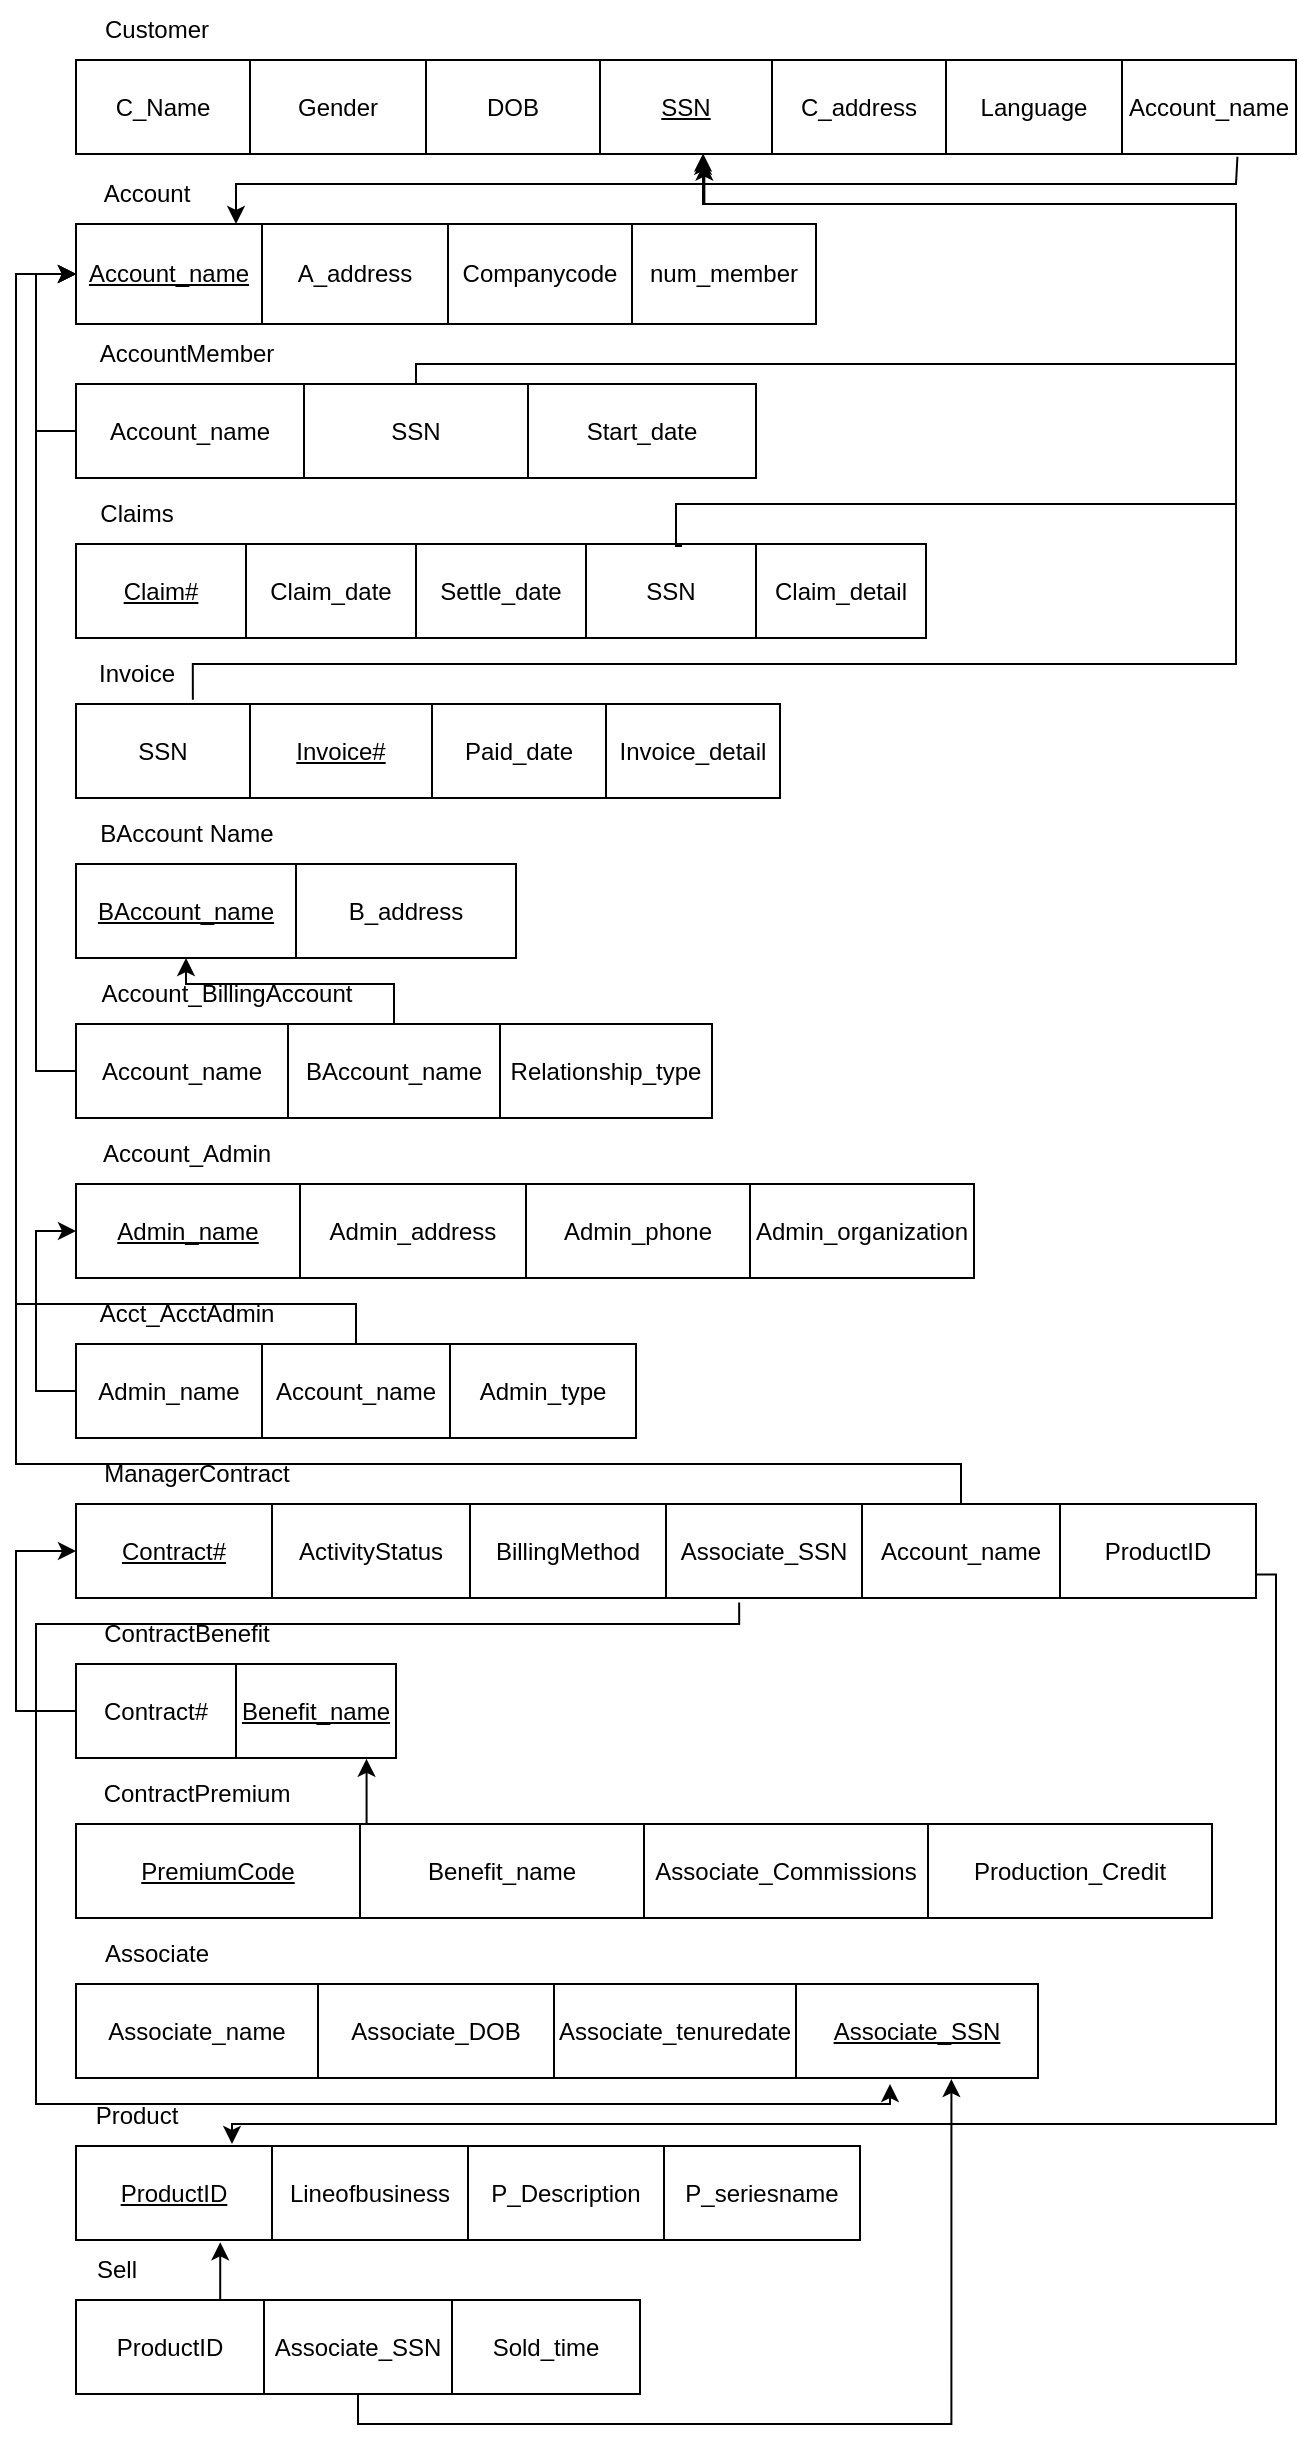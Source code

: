 <mxfile version="22.1.2" type="device">
  <diagram name="第 1 页" id="qPfE1afspQzEengcxuww">
    <mxGraphModel dx="1562" dy="853" grid="1" gridSize="10" guides="1" tooltips="1" connect="1" arrows="1" fold="1" page="1" pageScale="1" pageWidth="1654" pageHeight="2336" math="0" shadow="0">
      <root>
        <mxCell id="0" />
        <mxCell id="1" parent="0" />
        <mxCell id="8DQjG6_9rKmDQqKz9Qs8-2" value="" style="childLayout=tableLayout;recursiveResize=0;shadow=0;fillColor=none;" parent="1" vertex="1">
          <mxGeometry x="160" y="78" width="610" height="47" as="geometry" />
        </mxCell>
        <mxCell id="8DQjG6_9rKmDQqKz9Qs8-3" value="" style="shape=tableRow;horizontal=0;startSize=0;swimlaneHead=0;swimlaneBody=0;top=0;left=0;bottom=0;right=0;dropTarget=0;collapsible=0;recursiveResize=0;expand=0;fontStyle=0;fillColor=none;strokeColor=inherit;" parent="8DQjG6_9rKmDQqKz9Qs8-2" vertex="1">
          <mxGeometry width="610" height="47" as="geometry" />
        </mxCell>
        <mxCell id="8DQjG6_9rKmDQqKz9Qs8-4" value="C_Name" style="connectable=0;recursiveResize=0;strokeColor=inherit;fillColor=none;align=center;whiteSpace=wrap;html=1;" parent="8DQjG6_9rKmDQqKz9Qs8-3" vertex="1">
          <mxGeometry width="87" height="47" as="geometry">
            <mxRectangle width="87" height="47" as="alternateBounds" />
          </mxGeometry>
        </mxCell>
        <mxCell id="8DQjG6_9rKmDQqKz9Qs8-5" value="Gender" style="connectable=0;recursiveResize=0;strokeColor=inherit;fillColor=none;align=center;whiteSpace=wrap;html=1;" parent="8DQjG6_9rKmDQqKz9Qs8-3" vertex="1">
          <mxGeometry x="87" width="88" height="47" as="geometry">
            <mxRectangle width="88" height="47" as="alternateBounds" />
          </mxGeometry>
        </mxCell>
        <mxCell id="8DQjG6_9rKmDQqKz9Qs8-6" value="DOB" style="connectable=0;recursiveResize=0;strokeColor=inherit;fillColor=none;align=center;whiteSpace=wrap;html=1;" parent="8DQjG6_9rKmDQqKz9Qs8-3" vertex="1">
          <mxGeometry x="175" width="87" height="47" as="geometry">
            <mxRectangle width="87" height="47" as="alternateBounds" />
          </mxGeometry>
        </mxCell>
        <mxCell id="8DQjG6_9rKmDQqKz9Qs8-32" value="&lt;u&gt;SSN&lt;/u&gt;" style="connectable=0;recursiveResize=0;strokeColor=inherit;fillColor=none;align=center;whiteSpace=wrap;html=1;" parent="8DQjG6_9rKmDQqKz9Qs8-3" vertex="1">
          <mxGeometry x="262" width="86" height="47" as="geometry">
            <mxRectangle width="86" height="47" as="alternateBounds" />
          </mxGeometry>
        </mxCell>
        <mxCell id="8DQjG6_9rKmDQqKz9Qs8-33" value="C_address" style="connectable=0;recursiveResize=0;strokeColor=inherit;fillColor=none;align=center;whiteSpace=wrap;html=1;" parent="8DQjG6_9rKmDQqKz9Qs8-3" vertex="1">
          <mxGeometry x="348" width="87" height="47" as="geometry">
            <mxRectangle width="87" height="47" as="alternateBounds" />
          </mxGeometry>
        </mxCell>
        <mxCell id="8DQjG6_9rKmDQqKz9Qs8-34" value="Language" style="connectable=0;recursiveResize=0;strokeColor=inherit;fillColor=none;align=center;whiteSpace=wrap;html=1;" parent="8DQjG6_9rKmDQqKz9Qs8-3" vertex="1">
          <mxGeometry x="435" width="88" height="47" as="geometry">
            <mxRectangle width="88" height="47" as="alternateBounds" />
          </mxGeometry>
        </mxCell>
        <mxCell id="8DQjG6_9rKmDQqKz9Qs8-330" value="Account_name" style="connectable=0;recursiveResize=0;strokeColor=inherit;fillColor=none;align=center;whiteSpace=wrap;html=1;" parent="8DQjG6_9rKmDQqKz9Qs8-3" vertex="1">
          <mxGeometry x="523" width="87" height="47" as="geometry">
            <mxRectangle width="87" height="47" as="alternateBounds" />
          </mxGeometry>
        </mxCell>
        <mxCell id="8DQjG6_9rKmDQqKz9Qs8-38" value="Customer" style="text;html=1;align=center;verticalAlign=middle;resizable=0;points=[];autosize=1;strokeColor=none;fillColor=none;" parent="1" vertex="1">
          <mxGeometry x="160" y="48" width="80" height="30" as="geometry" />
        </mxCell>
        <mxCell id="8DQjG6_9rKmDQqKz9Qs8-56" value="" style="childLayout=tableLayout;recursiveResize=0;shadow=0;fillColor=none;" parent="1" vertex="1">
          <mxGeometry x="160" y="160" width="370" height="50" as="geometry" />
        </mxCell>
        <mxCell id="8DQjG6_9rKmDQqKz9Qs8-57" value="" style="shape=tableRow;horizontal=0;startSize=0;swimlaneHead=0;swimlaneBody=0;top=0;left=0;bottom=0;right=0;dropTarget=0;collapsible=0;recursiveResize=0;expand=0;fontStyle=0;fillColor=none;strokeColor=inherit;" parent="8DQjG6_9rKmDQqKz9Qs8-56" vertex="1">
          <mxGeometry width="370" height="50" as="geometry" />
        </mxCell>
        <mxCell id="8DQjG6_9rKmDQqKz9Qs8-58" value="Account_name" style="connectable=0;recursiveResize=0;strokeColor=inherit;fillColor=none;align=center;whiteSpace=wrap;html=1;fontStyle=4" parent="8DQjG6_9rKmDQqKz9Qs8-57" vertex="1">
          <mxGeometry width="93" height="50" as="geometry">
            <mxRectangle width="93" height="50" as="alternateBounds" />
          </mxGeometry>
        </mxCell>
        <mxCell id="8DQjG6_9rKmDQqKz9Qs8-59" value="A_address" style="connectable=0;recursiveResize=0;strokeColor=inherit;fillColor=none;align=center;whiteSpace=wrap;html=1;" parent="8DQjG6_9rKmDQqKz9Qs8-57" vertex="1">
          <mxGeometry x="93" width="93" height="50" as="geometry">
            <mxRectangle width="93" height="50" as="alternateBounds" />
          </mxGeometry>
        </mxCell>
        <mxCell id="8DQjG6_9rKmDQqKz9Qs8-60" value="Companycode" style="connectable=0;recursiveResize=0;strokeColor=inherit;fillColor=none;align=center;whiteSpace=wrap;html=1;" parent="8DQjG6_9rKmDQqKz9Qs8-57" vertex="1">
          <mxGeometry x="186" width="92" height="50" as="geometry">
            <mxRectangle width="92" height="50" as="alternateBounds" />
          </mxGeometry>
        </mxCell>
        <mxCell id="8DQjG6_9rKmDQqKz9Qs8-69" value="num_member" style="connectable=0;recursiveResize=0;strokeColor=inherit;fillColor=none;align=center;whiteSpace=wrap;html=1;" parent="8DQjG6_9rKmDQqKz9Qs8-57" vertex="1">
          <mxGeometry x="278" width="92" height="50" as="geometry">
            <mxRectangle width="92" height="50" as="alternateBounds" />
          </mxGeometry>
        </mxCell>
        <mxCell id="8DQjG6_9rKmDQqKz9Qs8-74" value="Account" style="text;html=1;align=center;verticalAlign=middle;resizable=0;points=[];autosize=1;strokeColor=none;fillColor=none;" parent="1" vertex="1">
          <mxGeometry x="160" y="130" width="70" height="30" as="geometry" />
        </mxCell>
        <mxCell id="8DQjG6_9rKmDQqKz9Qs8-75" value="" style="childLayout=tableLayout;recursiveResize=0;shadow=0;fillColor=none;" parent="1" vertex="1">
          <mxGeometry x="160" y="240" width="340" height="47" as="geometry" />
        </mxCell>
        <mxCell id="8DQjG6_9rKmDQqKz9Qs8-76" value="" style="shape=tableRow;horizontal=0;startSize=0;swimlaneHead=0;swimlaneBody=0;top=0;left=0;bottom=0;right=0;dropTarget=0;collapsible=0;recursiveResize=0;expand=0;fontStyle=0;fillColor=none;strokeColor=inherit;" parent="8DQjG6_9rKmDQqKz9Qs8-75" vertex="1">
          <mxGeometry width="340" height="47" as="geometry" />
        </mxCell>
        <mxCell id="8DQjG6_9rKmDQqKz9Qs8-77" value="Account_name" style="connectable=0;recursiveResize=0;strokeColor=inherit;fillColor=none;align=center;whiteSpace=wrap;html=1;" parent="8DQjG6_9rKmDQqKz9Qs8-76" vertex="1">
          <mxGeometry width="114" height="47" as="geometry">
            <mxRectangle width="114" height="47" as="alternateBounds" />
          </mxGeometry>
        </mxCell>
        <mxCell id="8DQjG6_9rKmDQqKz9Qs8-78" value="SSN" style="connectable=0;recursiveResize=0;strokeColor=inherit;fillColor=none;align=center;whiteSpace=wrap;html=1;" parent="8DQjG6_9rKmDQqKz9Qs8-76" vertex="1">
          <mxGeometry x="114" width="112" height="47" as="geometry">
            <mxRectangle width="112" height="47" as="alternateBounds" />
          </mxGeometry>
        </mxCell>
        <mxCell id="8DQjG6_9rKmDQqKz9Qs8-94" value="Start_date" style="connectable=0;recursiveResize=0;strokeColor=inherit;fillColor=none;align=center;whiteSpace=wrap;html=1;" parent="8DQjG6_9rKmDQqKz9Qs8-76" vertex="1">
          <mxGeometry x="226" width="114" height="47" as="geometry">
            <mxRectangle width="114" height="47" as="alternateBounds" />
          </mxGeometry>
        </mxCell>
        <mxCell id="8DQjG6_9rKmDQqKz9Qs8-95" value="AccountMember" style="text;html=1;align=center;verticalAlign=middle;resizable=0;points=[];autosize=1;strokeColor=none;fillColor=none;" parent="1" vertex="1">
          <mxGeometry x="160" y="210" width="110" height="30" as="geometry" />
        </mxCell>
        <mxCell id="8DQjG6_9rKmDQqKz9Qs8-96" value="" style="childLayout=tableLayout;recursiveResize=0;shadow=0;fillColor=none;" parent="1" vertex="1">
          <mxGeometry x="160" y="320" width="425" height="47" as="geometry" />
        </mxCell>
        <mxCell id="8DQjG6_9rKmDQqKz9Qs8-97" value="" style="shape=tableRow;horizontal=0;startSize=0;swimlaneHead=0;swimlaneBody=0;top=0;left=0;bottom=0;right=0;dropTarget=0;collapsible=0;recursiveResize=0;expand=0;fontStyle=0;fillColor=none;strokeColor=inherit;" parent="8DQjG6_9rKmDQqKz9Qs8-96" vertex="1">
          <mxGeometry width="425" height="47" as="geometry" />
        </mxCell>
        <mxCell id="8DQjG6_9rKmDQqKz9Qs8-98" value="&lt;u&gt;Claim#&lt;/u&gt;" style="connectable=0;recursiveResize=0;strokeColor=inherit;fillColor=none;align=center;whiteSpace=wrap;html=1;" parent="8DQjG6_9rKmDQqKz9Qs8-97" vertex="1">
          <mxGeometry width="85" height="47" as="geometry">
            <mxRectangle width="85" height="47" as="alternateBounds" />
          </mxGeometry>
        </mxCell>
        <mxCell id="8DQjG6_9rKmDQqKz9Qs8-99" value="Claim_date" style="connectable=0;recursiveResize=0;strokeColor=inherit;fillColor=none;align=center;whiteSpace=wrap;html=1;" parent="8DQjG6_9rKmDQqKz9Qs8-97" vertex="1">
          <mxGeometry x="85" width="85" height="47" as="geometry">
            <mxRectangle width="85" height="47" as="alternateBounds" />
          </mxGeometry>
        </mxCell>
        <mxCell id="8DQjG6_9rKmDQqKz9Qs8-100" value="Settle_date" style="connectable=0;recursiveResize=0;strokeColor=inherit;fillColor=none;align=center;whiteSpace=wrap;html=1;" parent="8DQjG6_9rKmDQqKz9Qs8-97" vertex="1">
          <mxGeometry x="170" width="85" height="47" as="geometry">
            <mxRectangle width="85" height="47" as="alternateBounds" />
          </mxGeometry>
        </mxCell>
        <mxCell id="8DQjG6_9rKmDQqKz9Qs8-112" value="SSN" style="connectable=0;recursiveResize=0;strokeColor=inherit;fillColor=none;align=center;whiteSpace=wrap;html=1;" parent="8DQjG6_9rKmDQqKz9Qs8-97" vertex="1">
          <mxGeometry x="255" width="85" height="47" as="geometry">
            <mxRectangle width="85" height="47" as="alternateBounds" />
          </mxGeometry>
        </mxCell>
        <mxCell id="8DQjG6_9rKmDQqKz9Qs8-355" value="Claim_detail" style="connectable=0;recursiveResize=0;strokeColor=inherit;fillColor=none;align=center;whiteSpace=wrap;html=1;" parent="8DQjG6_9rKmDQqKz9Qs8-97" vertex="1">
          <mxGeometry x="340" width="85" height="47" as="geometry">
            <mxRectangle width="85" height="47" as="alternateBounds" />
          </mxGeometry>
        </mxCell>
        <mxCell id="8DQjG6_9rKmDQqKz9Qs8-113" value="Claims" style="text;html=1;align=center;verticalAlign=middle;resizable=0;points=[];autosize=1;strokeColor=none;fillColor=none;" parent="1" vertex="1">
          <mxGeometry x="160" y="290" width="60" height="30" as="geometry" />
        </mxCell>
        <mxCell id="8DQjG6_9rKmDQqKz9Qs8-114" value="" style="childLayout=tableLayout;recursiveResize=0;shadow=0;fillColor=none;" parent="1" vertex="1">
          <mxGeometry x="160" y="400" width="352" height="47" as="geometry" />
        </mxCell>
        <mxCell id="8DQjG6_9rKmDQqKz9Qs8-115" value="" style="shape=tableRow;horizontal=0;startSize=0;swimlaneHead=0;swimlaneBody=0;top=0;left=0;bottom=0;right=0;dropTarget=0;collapsible=0;recursiveResize=0;expand=0;fontStyle=0;fillColor=none;strokeColor=inherit;" parent="8DQjG6_9rKmDQqKz9Qs8-114" vertex="1">
          <mxGeometry width="352" height="47" as="geometry" />
        </mxCell>
        <mxCell id="8DQjG6_9rKmDQqKz9Qs8-116" value="SSN" style="connectable=0;recursiveResize=0;strokeColor=inherit;fillColor=none;align=center;whiteSpace=wrap;html=1;" parent="8DQjG6_9rKmDQqKz9Qs8-115" vertex="1">
          <mxGeometry width="87" height="47" as="geometry">
            <mxRectangle width="87" height="47" as="alternateBounds" />
          </mxGeometry>
        </mxCell>
        <mxCell id="8DQjG6_9rKmDQqKz9Qs8-117" value="&lt;u&gt;Invoice#&lt;/u&gt;" style="connectable=0;recursiveResize=0;strokeColor=inherit;fillColor=none;align=center;whiteSpace=wrap;html=1;" parent="8DQjG6_9rKmDQqKz9Qs8-115" vertex="1">
          <mxGeometry x="87" width="91" height="47" as="geometry">
            <mxRectangle width="91" height="47" as="alternateBounds" />
          </mxGeometry>
        </mxCell>
        <mxCell id="8DQjG6_9rKmDQqKz9Qs8-118" value="Paid_date" style="connectable=0;recursiveResize=0;strokeColor=inherit;fillColor=none;align=center;whiteSpace=wrap;html=1;" parent="8DQjG6_9rKmDQqKz9Qs8-115" vertex="1">
          <mxGeometry x="178" width="87" height="47" as="geometry">
            <mxRectangle width="87" height="47" as="alternateBounds" />
          </mxGeometry>
        </mxCell>
        <mxCell id="8DQjG6_9rKmDQqKz9Qs8-127" value="Invoice_detail" style="connectable=0;recursiveResize=0;strokeColor=inherit;fillColor=none;align=center;whiteSpace=wrap;html=1;" parent="8DQjG6_9rKmDQqKz9Qs8-115" vertex="1">
          <mxGeometry x="265" width="87" height="47" as="geometry">
            <mxRectangle width="87" height="47" as="alternateBounds" />
          </mxGeometry>
        </mxCell>
        <mxCell id="8DQjG6_9rKmDQqKz9Qs8-130" value="Invoice" style="text;html=1;align=center;verticalAlign=middle;resizable=0;points=[];autosize=1;strokeColor=none;fillColor=none;" parent="1" vertex="1">
          <mxGeometry x="160" y="370" width="60" height="30" as="geometry" />
        </mxCell>
        <mxCell id="8DQjG6_9rKmDQqKz9Qs8-131" value="" style="childLayout=tableLayout;recursiveResize=0;shadow=0;fillColor=none;" parent="1" vertex="1">
          <mxGeometry x="160" y="480" width="220" height="47" as="geometry" />
        </mxCell>
        <mxCell id="8DQjG6_9rKmDQqKz9Qs8-132" value="" style="shape=tableRow;horizontal=0;startSize=0;swimlaneHead=0;swimlaneBody=0;top=0;left=0;bottom=0;right=0;dropTarget=0;collapsible=0;recursiveResize=0;expand=0;fontStyle=0;fillColor=none;strokeColor=inherit;" parent="8DQjG6_9rKmDQqKz9Qs8-131" vertex="1">
          <mxGeometry width="220" height="47" as="geometry" />
        </mxCell>
        <mxCell id="8DQjG6_9rKmDQqKz9Qs8-133" value="&lt;u&gt;BAccount_name&lt;/u&gt;" style="connectable=0;recursiveResize=0;strokeColor=inherit;fillColor=none;align=center;whiteSpace=wrap;html=1;" parent="8DQjG6_9rKmDQqKz9Qs8-132" vertex="1">
          <mxGeometry width="110" height="47" as="geometry">
            <mxRectangle width="110" height="47" as="alternateBounds" />
          </mxGeometry>
        </mxCell>
        <mxCell id="8DQjG6_9rKmDQqKz9Qs8-134" value="B_address" style="connectable=0;recursiveResize=0;strokeColor=inherit;fillColor=none;align=center;whiteSpace=wrap;html=1;" parent="8DQjG6_9rKmDQqKz9Qs8-132" vertex="1">
          <mxGeometry x="110" width="110" height="47" as="geometry">
            <mxRectangle width="110" height="47" as="alternateBounds" />
          </mxGeometry>
        </mxCell>
        <mxCell id="8DQjG6_9rKmDQqKz9Qs8-146" value="BAccount Name" style="text;html=1;align=center;verticalAlign=middle;resizable=0;points=[];autosize=1;strokeColor=none;fillColor=none;" parent="1" vertex="1">
          <mxGeometry x="160" y="450" width="110" height="30" as="geometry" />
        </mxCell>
        <mxCell id="8DQjG6_9rKmDQqKz9Qs8-147" value="" style="childLayout=tableLayout;recursiveResize=0;shadow=0;fillColor=none;" parent="1" vertex="1">
          <mxGeometry x="160" y="560" width="318" height="47" as="geometry" />
        </mxCell>
        <mxCell id="8DQjG6_9rKmDQqKz9Qs8-148" value="" style="shape=tableRow;horizontal=0;startSize=0;swimlaneHead=0;swimlaneBody=0;top=0;left=0;bottom=0;right=0;dropTarget=0;collapsible=0;recursiveResize=0;expand=0;fontStyle=0;fillColor=none;strokeColor=inherit;" parent="8DQjG6_9rKmDQqKz9Qs8-147" vertex="1">
          <mxGeometry width="318" height="47" as="geometry" />
        </mxCell>
        <mxCell id="8DQjG6_9rKmDQqKz9Qs8-150" value="Account_name" style="connectable=0;recursiveResize=0;strokeColor=inherit;fillColor=none;align=center;whiteSpace=wrap;html=1;" parent="8DQjG6_9rKmDQqKz9Qs8-148" vertex="1">
          <mxGeometry width="106" height="47" as="geometry">
            <mxRectangle width="106" height="47" as="alternateBounds" />
          </mxGeometry>
        </mxCell>
        <mxCell id="8DQjG6_9rKmDQqKz9Qs8-151" value="BAccount_name" style="connectable=0;recursiveResize=0;strokeColor=inherit;fillColor=none;align=center;whiteSpace=wrap;html=1;" parent="8DQjG6_9rKmDQqKz9Qs8-148" vertex="1">
          <mxGeometry x="106" width="106" height="47" as="geometry">
            <mxRectangle width="106" height="47" as="alternateBounds" />
          </mxGeometry>
        </mxCell>
        <mxCell id="8DQjG6_9rKmDQqKz9Qs8-160" value="Relationship_type" style="connectable=0;recursiveResize=0;strokeColor=inherit;fillColor=none;align=center;whiteSpace=wrap;html=1;" parent="8DQjG6_9rKmDQqKz9Qs8-148" vertex="1">
          <mxGeometry x="212" width="106" height="47" as="geometry">
            <mxRectangle width="106" height="47" as="alternateBounds" />
          </mxGeometry>
        </mxCell>
        <mxCell id="8DQjG6_9rKmDQqKz9Qs8-162" value="Account_BillingAccount" style="text;html=1;align=center;verticalAlign=middle;resizable=0;points=[];autosize=1;strokeColor=none;fillColor=none;" parent="1" vertex="1">
          <mxGeometry x="160" y="530" width="150" height="30" as="geometry" />
        </mxCell>
        <mxCell id="8DQjG6_9rKmDQqKz9Qs8-163" value="" style="childLayout=tableLayout;recursiveResize=0;shadow=0;fillColor=none;" parent="1" vertex="1">
          <mxGeometry x="160" y="640" width="449" height="47" as="geometry" />
        </mxCell>
        <mxCell id="8DQjG6_9rKmDQqKz9Qs8-164" value="" style="shape=tableRow;horizontal=0;startSize=0;swimlaneHead=0;swimlaneBody=0;top=0;left=0;bottom=0;right=0;dropTarget=0;collapsible=0;recursiveResize=0;expand=0;fontStyle=0;fillColor=none;strokeColor=inherit;" parent="8DQjG6_9rKmDQqKz9Qs8-163" vertex="1">
          <mxGeometry width="449" height="47" as="geometry" />
        </mxCell>
        <mxCell id="8DQjG6_9rKmDQqKz9Qs8-166" value="&lt;u&gt;Admin_name&lt;/u&gt;" style="connectable=0;recursiveResize=0;strokeColor=inherit;fillColor=none;align=center;whiteSpace=wrap;html=1;" parent="8DQjG6_9rKmDQqKz9Qs8-164" vertex="1">
          <mxGeometry width="112" height="47" as="geometry">
            <mxRectangle width="112" height="47" as="alternateBounds" />
          </mxGeometry>
        </mxCell>
        <mxCell id="8DQjG6_9rKmDQqKz9Qs8-167" value="Admin_address" style="connectable=0;recursiveResize=0;strokeColor=inherit;fillColor=none;align=center;whiteSpace=wrap;html=1;" parent="8DQjG6_9rKmDQqKz9Qs8-164" vertex="1">
          <mxGeometry x="112" width="113" height="47" as="geometry">
            <mxRectangle width="113" height="47" as="alternateBounds" />
          </mxGeometry>
        </mxCell>
        <mxCell id="8DQjG6_9rKmDQqKz9Qs8-176" value="Admin_phone" style="connectable=0;recursiveResize=0;strokeColor=inherit;fillColor=none;align=center;whiteSpace=wrap;html=1;" parent="8DQjG6_9rKmDQqKz9Qs8-164" vertex="1">
          <mxGeometry x="225" width="112" height="47" as="geometry">
            <mxRectangle width="112" height="47" as="alternateBounds" />
          </mxGeometry>
        </mxCell>
        <mxCell id="8DQjG6_9rKmDQqKz9Qs8-178" value="Admin_organization" style="connectable=0;recursiveResize=0;strokeColor=inherit;fillColor=none;align=center;whiteSpace=wrap;html=1;" parent="8DQjG6_9rKmDQqKz9Qs8-164" vertex="1">
          <mxGeometry x="337" width="112" height="47" as="geometry">
            <mxRectangle width="112" height="47" as="alternateBounds" />
          </mxGeometry>
        </mxCell>
        <mxCell id="8DQjG6_9rKmDQqKz9Qs8-179" value="Account_Admin" style="text;html=1;align=center;verticalAlign=middle;resizable=0;points=[];autosize=1;strokeColor=none;fillColor=none;" parent="1" vertex="1">
          <mxGeometry x="160" y="610" width="110" height="30" as="geometry" />
        </mxCell>
        <mxCell id="8DQjG6_9rKmDQqKz9Qs8-180" value="" style="childLayout=tableLayout;recursiveResize=0;shadow=0;fillColor=none;" parent="1" vertex="1">
          <mxGeometry x="160" y="720" width="280" height="47" as="geometry" />
        </mxCell>
        <mxCell id="8DQjG6_9rKmDQqKz9Qs8-181" value="" style="shape=tableRow;horizontal=0;startSize=0;swimlaneHead=0;swimlaneBody=0;top=0;left=0;bottom=0;right=0;dropTarget=0;collapsible=0;recursiveResize=0;expand=0;fontStyle=0;fillColor=none;strokeColor=inherit;" parent="8DQjG6_9rKmDQqKz9Qs8-180" vertex="1">
          <mxGeometry width="280" height="47" as="geometry" />
        </mxCell>
        <mxCell id="8DQjG6_9rKmDQqKz9Qs8-182" value="Admin_name" style="connectable=0;recursiveResize=0;strokeColor=inherit;fillColor=none;align=center;whiteSpace=wrap;html=1;" parent="8DQjG6_9rKmDQqKz9Qs8-181" vertex="1">
          <mxGeometry width="93" height="47" as="geometry">
            <mxRectangle width="93" height="47" as="alternateBounds" />
          </mxGeometry>
        </mxCell>
        <mxCell id="8DQjG6_9rKmDQqKz9Qs8-183" value="Account_name" style="connectable=0;recursiveResize=0;strokeColor=inherit;fillColor=none;align=center;whiteSpace=wrap;html=1;" parent="8DQjG6_9rKmDQqKz9Qs8-181" vertex="1">
          <mxGeometry x="93" width="94" height="47" as="geometry">
            <mxRectangle width="94" height="47" as="alternateBounds" />
          </mxGeometry>
        </mxCell>
        <mxCell id="8DQjG6_9rKmDQqKz9Qs8-184" value="Admin_type" style="connectable=0;recursiveResize=0;strokeColor=inherit;fillColor=none;align=center;whiteSpace=wrap;html=1;" parent="8DQjG6_9rKmDQqKz9Qs8-181" vertex="1">
          <mxGeometry x="187" width="93" height="47" as="geometry">
            <mxRectangle width="93" height="47" as="alternateBounds" />
          </mxGeometry>
        </mxCell>
        <mxCell id="8DQjG6_9rKmDQqKz9Qs8-196" value="Acct_AcctAdmin" style="text;html=1;align=center;verticalAlign=middle;resizable=0;points=[];autosize=1;strokeColor=none;fillColor=none;" parent="1" vertex="1">
          <mxGeometry x="160" y="690" width="110" height="30" as="geometry" />
        </mxCell>
        <mxCell id="8DQjG6_9rKmDQqKz9Qs8-197" value="" style="childLayout=tableLayout;recursiveResize=0;shadow=0;fillColor=none;" parent="1" vertex="1">
          <mxGeometry x="160" y="800" width="590" height="47" as="geometry" />
        </mxCell>
        <mxCell id="8DQjG6_9rKmDQqKz9Qs8-198" value="" style="shape=tableRow;horizontal=0;startSize=0;swimlaneHead=0;swimlaneBody=0;top=0;left=0;bottom=0;right=0;dropTarget=0;collapsible=0;recursiveResize=0;expand=0;fontStyle=0;fillColor=none;strokeColor=inherit;" parent="8DQjG6_9rKmDQqKz9Qs8-197" vertex="1">
          <mxGeometry width="590" height="47" as="geometry" />
        </mxCell>
        <mxCell id="8DQjG6_9rKmDQqKz9Qs8-199" value="Contract#" style="connectable=0;recursiveResize=0;strokeColor=inherit;fillColor=none;align=center;whiteSpace=wrap;html=1;fontStyle=4" parent="8DQjG6_9rKmDQqKz9Qs8-198" vertex="1">
          <mxGeometry width="98" height="47" as="geometry">
            <mxRectangle width="98" height="47" as="alternateBounds" />
          </mxGeometry>
        </mxCell>
        <mxCell id="8DQjG6_9rKmDQqKz9Qs8-200" value="ActivityStatus" style="connectable=0;recursiveResize=0;strokeColor=inherit;fillColor=none;align=center;whiteSpace=wrap;html=1;" parent="8DQjG6_9rKmDQqKz9Qs8-198" vertex="1">
          <mxGeometry x="98" width="99" height="47" as="geometry">
            <mxRectangle width="99" height="47" as="alternateBounds" />
          </mxGeometry>
        </mxCell>
        <mxCell id="8DQjG6_9rKmDQqKz9Qs8-201" value="BillingMethod" style="connectable=0;recursiveResize=0;strokeColor=inherit;fillColor=none;align=center;whiteSpace=wrap;html=1;" parent="8DQjG6_9rKmDQqKz9Qs8-198" vertex="1">
          <mxGeometry x="197" width="98" height="47" as="geometry">
            <mxRectangle width="98" height="47" as="alternateBounds" />
          </mxGeometry>
        </mxCell>
        <mxCell id="8DQjG6_9rKmDQqKz9Qs8-210" value="Associate_SSN" style="connectable=0;recursiveResize=0;strokeColor=inherit;fillColor=none;align=center;whiteSpace=wrap;html=1;" parent="8DQjG6_9rKmDQqKz9Qs8-198" vertex="1">
          <mxGeometry x="295" width="98" height="47" as="geometry">
            <mxRectangle width="98" height="47" as="alternateBounds" />
          </mxGeometry>
        </mxCell>
        <mxCell id="8DQjG6_9rKmDQqKz9Qs8-211" value="Account_name" style="connectable=0;recursiveResize=0;strokeColor=inherit;fillColor=none;align=center;whiteSpace=wrap;html=1;" parent="8DQjG6_9rKmDQqKz9Qs8-198" vertex="1">
          <mxGeometry x="393" width="99" height="47" as="geometry">
            <mxRectangle width="99" height="47" as="alternateBounds" />
          </mxGeometry>
        </mxCell>
        <mxCell id="8DQjG6_9rKmDQqKz9Qs8-212" value="ProductID" style="connectable=0;recursiveResize=0;strokeColor=inherit;fillColor=none;align=center;whiteSpace=wrap;html=1;" parent="8DQjG6_9rKmDQqKz9Qs8-198" vertex="1">
          <mxGeometry x="492" width="98" height="47" as="geometry">
            <mxRectangle width="98" height="47" as="alternateBounds" />
          </mxGeometry>
        </mxCell>
        <mxCell id="8DQjG6_9rKmDQqKz9Qs8-213" value="ManagerContract" style="text;html=1;align=center;verticalAlign=middle;resizable=0;points=[];autosize=1;strokeColor=none;fillColor=none;" parent="1" vertex="1">
          <mxGeometry x="160" y="770" width="120" height="30" as="geometry" />
        </mxCell>
        <mxCell id="8DQjG6_9rKmDQqKz9Qs8-230" value="" style="childLayout=tableLayout;recursiveResize=0;shadow=0;fillColor=none;movable=1;resizable=1;rotatable=1;deletable=1;editable=1;locked=0;connectable=1;" parent="1" vertex="1">
          <mxGeometry x="160" y="880" width="160" height="47" as="geometry" />
        </mxCell>
        <mxCell id="8DQjG6_9rKmDQqKz9Qs8-231" value="" style="shape=tableRow;horizontal=0;startSize=0;swimlaneHead=0;swimlaneBody=0;top=0;left=0;bottom=0;right=0;dropTarget=0;collapsible=0;recursiveResize=0;expand=0;fontStyle=0;fillColor=none;strokeColor=inherit;" parent="8DQjG6_9rKmDQqKz9Qs8-230" vertex="1">
          <mxGeometry width="160" height="47" as="geometry" />
        </mxCell>
        <mxCell id="8DQjG6_9rKmDQqKz9Qs8-232" value="Contract#" style="connectable=0;recursiveResize=0;strokeColor=inherit;fillColor=none;align=center;whiteSpace=wrap;html=1;" parent="8DQjG6_9rKmDQqKz9Qs8-231" vertex="1">
          <mxGeometry width="80" height="47" as="geometry">
            <mxRectangle width="80" height="47" as="alternateBounds" />
          </mxGeometry>
        </mxCell>
        <mxCell id="8DQjG6_9rKmDQqKz9Qs8-233" value="Benefit_name" style="connectable=0;recursiveResize=0;strokeColor=inherit;fillColor=none;align=center;whiteSpace=wrap;html=1;fontStyle=4" parent="8DQjG6_9rKmDQqKz9Qs8-231" vertex="1">
          <mxGeometry x="80" width="80" height="47" as="geometry">
            <mxRectangle width="80" height="47" as="alternateBounds" />
          </mxGeometry>
        </mxCell>
        <mxCell id="8DQjG6_9rKmDQqKz9Qs8-246" value="ContractBenefit" style="text;html=1;align=center;verticalAlign=middle;resizable=0;points=[];autosize=1;strokeColor=none;fillColor=none;fontSize=12;fontFamily=Helvetica;fontColor=default;" parent="1" vertex="1">
          <mxGeometry x="160" y="850" width="110" height="30" as="geometry" />
        </mxCell>
        <mxCell id="8DQjG6_9rKmDQqKz9Qs8-263" value="" style="childLayout=tableLayout;recursiveResize=0;shadow=0;fillColor=none;strokeColor=default;align=center;verticalAlign=middle;fontFamily=Helvetica;fontSize=12;fontColor=default;" parent="1" vertex="1">
          <mxGeometry x="160" y="960" width="568" height="47" as="geometry" />
        </mxCell>
        <mxCell id="8DQjG6_9rKmDQqKz9Qs8-264" value="" style="shape=tableRow;horizontal=0;startSize=0;swimlaneHead=0;swimlaneBody=0;top=0;left=0;bottom=0;right=0;dropTarget=0;collapsible=0;recursiveResize=0;expand=0;fontStyle=0;fillColor=none;strokeColor=inherit;shadow=0;align=center;verticalAlign=middle;fontFamily=Helvetica;fontSize=12;fontColor=default;" parent="8DQjG6_9rKmDQqKz9Qs8-263" vertex="1">
          <mxGeometry width="568" height="47" as="geometry" />
        </mxCell>
        <mxCell id="8DQjG6_9rKmDQqKz9Qs8-265" value="&lt;u&gt;PremiumCode&lt;/u&gt;" style="connectable=0;recursiveResize=0;strokeColor=inherit;fillColor=none;align=center;whiteSpace=wrap;html=1;shadow=0;verticalAlign=middle;fontFamily=Helvetica;fontSize=12;fontColor=default;" parent="8DQjG6_9rKmDQqKz9Qs8-264" vertex="1">
          <mxGeometry width="142" height="47" as="geometry">
            <mxRectangle width="142" height="47" as="alternateBounds" />
          </mxGeometry>
        </mxCell>
        <mxCell id="8DQjG6_9rKmDQqKz9Qs8-266" value="Benefit_name" style="connectable=0;recursiveResize=0;strokeColor=inherit;fillColor=none;align=center;whiteSpace=wrap;html=1;shadow=0;verticalAlign=middle;fontFamily=Helvetica;fontSize=12;fontColor=default;" parent="8DQjG6_9rKmDQqKz9Qs8-264" vertex="1">
          <mxGeometry x="142" width="142" height="47" as="geometry">
            <mxRectangle width="142" height="47" as="alternateBounds" />
          </mxGeometry>
        </mxCell>
        <mxCell id="8DQjG6_9rKmDQqKz9Qs8-267" value="Associate_Commissions" style="connectable=0;recursiveResize=0;strokeColor=inherit;fillColor=none;align=center;whiteSpace=wrap;html=1;shadow=0;verticalAlign=middle;fontFamily=Helvetica;fontSize=12;fontColor=default;" parent="8DQjG6_9rKmDQqKz9Qs8-264" vertex="1">
          <mxGeometry x="284" width="142" height="47" as="geometry">
            <mxRectangle width="142" height="47" as="alternateBounds" />
          </mxGeometry>
        </mxCell>
        <mxCell id="8DQjG6_9rKmDQqKz9Qs8-276" value="Production_Credit" style="connectable=0;recursiveResize=0;strokeColor=inherit;fillColor=none;align=center;whiteSpace=wrap;html=1;shadow=0;verticalAlign=middle;fontFamily=Helvetica;fontSize=12;fontColor=default;" parent="8DQjG6_9rKmDQqKz9Qs8-264" vertex="1">
          <mxGeometry x="426" width="142" height="47" as="geometry">
            <mxRectangle width="142" height="47" as="alternateBounds" />
          </mxGeometry>
        </mxCell>
        <mxCell id="8DQjG6_9rKmDQqKz9Qs8-278" value="ContractPremium" style="text;html=1;align=center;verticalAlign=middle;resizable=0;points=[];autosize=1;strokeColor=none;fillColor=none;fontSize=12;fontFamily=Helvetica;fontColor=default;" parent="1" vertex="1">
          <mxGeometry x="160" y="930" width="120" height="30" as="geometry" />
        </mxCell>
        <mxCell id="8DQjG6_9rKmDQqKz9Qs8-279" value="" style="childLayout=tableLayout;recursiveResize=0;shadow=0;fillColor=none;strokeColor=default;align=center;verticalAlign=middle;fontFamily=Helvetica;fontSize=12;fontColor=default;" parent="1" vertex="1">
          <mxGeometry x="160" y="1040" width="481" height="47" as="geometry" />
        </mxCell>
        <mxCell id="8DQjG6_9rKmDQqKz9Qs8-280" value="" style="shape=tableRow;horizontal=0;startSize=0;swimlaneHead=0;swimlaneBody=0;top=0;left=0;bottom=0;right=0;dropTarget=0;collapsible=0;recursiveResize=0;expand=0;fontStyle=0;fillColor=none;strokeColor=inherit;shadow=0;align=center;verticalAlign=middle;fontFamily=Helvetica;fontSize=12;fontColor=default;" parent="8DQjG6_9rKmDQqKz9Qs8-279" vertex="1">
          <mxGeometry width="481" height="47" as="geometry" />
        </mxCell>
        <mxCell id="8DQjG6_9rKmDQqKz9Qs8-281" value="Associate_name" style="connectable=0;recursiveResize=0;strokeColor=inherit;fillColor=none;align=center;whiteSpace=wrap;html=1;shadow=0;verticalAlign=middle;fontFamily=Helvetica;fontSize=12;fontColor=default;" parent="8DQjG6_9rKmDQqKz9Qs8-280" vertex="1">
          <mxGeometry width="121" height="47" as="geometry">
            <mxRectangle width="121" height="47" as="alternateBounds" />
          </mxGeometry>
        </mxCell>
        <mxCell id="8DQjG6_9rKmDQqKz9Qs8-282" value="Associate_DOB" style="connectable=0;recursiveResize=0;strokeColor=inherit;fillColor=none;align=center;whiteSpace=wrap;html=1;shadow=0;verticalAlign=middle;fontFamily=Helvetica;fontSize=12;fontColor=default;" parent="8DQjG6_9rKmDQqKz9Qs8-280" vertex="1">
          <mxGeometry x="121" width="118" height="47" as="geometry">
            <mxRectangle width="118" height="47" as="alternateBounds" />
          </mxGeometry>
        </mxCell>
        <mxCell id="8DQjG6_9rKmDQqKz9Qs8-283" value="Associate_tenuredate" style="connectable=0;recursiveResize=0;strokeColor=inherit;fillColor=none;align=center;whiteSpace=wrap;html=1;shadow=0;verticalAlign=middle;fontFamily=Helvetica;fontSize=12;fontColor=default;" parent="8DQjG6_9rKmDQqKz9Qs8-280" vertex="1">
          <mxGeometry x="239" width="121" height="47" as="geometry">
            <mxRectangle width="121" height="47" as="alternateBounds" />
          </mxGeometry>
        </mxCell>
        <mxCell id="8DQjG6_9rKmDQqKz9Qs8-292" value="&lt;u&gt;Associate_SSN&lt;/u&gt;" style="connectable=0;recursiveResize=0;strokeColor=inherit;fillColor=none;align=center;whiteSpace=wrap;html=1;shadow=0;verticalAlign=middle;fontFamily=Helvetica;fontSize=12;fontColor=default;" parent="8DQjG6_9rKmDQqKz9Qs8-280" vertex="1">
          <mxGeometry x="360" width="121" height="47" as="geometry">
            <mxRectangle width="121" height="47" as="alternateBounds" />
          </mxGeometry>
        </mxCell>
        <mxCell id="8DQjG6_9rKmDQqKz9Qs8-296" value="Associate" style="text;html=1;align=center;verticalAlign=middle;resizable=0;points=[];autosize=1;strokeColor=none;fillColor=none;fontSize=12;fontFamily=Helvetica;fontColor=default;" parent="1" vertex="1">
          <mxGeometry x="160" y="1010" width="80" height="30" as="geometry" />
        </mxCell>
        <mxCell id="8DQjG6_9rKmDQqKz9Qs8-297" value="" style="childLayout=tableLayout;recursiveResize=0;shadow=0;fillColor=none;strokeColor=default;align=center;verticalAlign=middle;fontFamily=Helvetica;fontSize=12;fontColor=default;" parent="1" vertex="1">
          <mxGeometry x="160" y="1121" width="392" height="47" as="geometry" />
        </mxCell>
        <mxCell id="8DQjG6_9rKmDQqKz9Qs8-298" value="" style="shape=tableRow;horizontal=0;startSize=0;swimlaneHead=0;swimlaneBody=0;top=0;left=0;bottom=0;right=0;dropTarget=0;collapsible=0;recursiveResize=0;expand=0;fontStyle=0;fillColor=none;strokeColor=inherit;shadow=0;align=center;verticalAlign=middle;fontFamily=Helvetica;fontSize=12;fontColor=default;" parent="8DQjG6_9rKmDQqKz9Qs8-297" vertex="1">
          <mxGeometry width="392" height="47" as="geometry" />
        </mxCell>
        <mxCell id="8DQjG6_9rKmDQqKz9Qs8-299" value="&lt;u&gt;ProductID&lt;/u&gt;" style="connectable=0;recursiveResize=0;strokeColor=inherit;fillColor=none;align=center;whiteSpace=wrap;html=1;shadow=0;verticalAlign=middle;fontFamily=Helvetica;fontSize=12;fontColor=default;" parent="8DQjG6_9rKmDQqKz9Qs8-298" vertex="1">
          <mxGeometry width="98" height="47" as="geometry">
            <mxRectangle width="98" height="47" as="alternateBounds" />
          </mxGeometry>
        </mxCell>
        <mxCell id="8DQjG6_9rKmDQqKz9Qs8-300" value="Lineofbusiness" style="connectable=0;recursiveResize=0;strokeColor=inherit;fillColor=none;align=center;whiteSpace=wrap;html=1;shadow=0;verticalAlign=middle;fontFamily=Helvetica;fontSize=12;fontColor=default;" parent="8DQjG6_9rKmDQqKz9Qs8-298" vertex="1">
          <mxGeometry x="98" width="98" height="47" as="geometry">
            <mxRectangle width="98" height="47" as="alternateBounds" />
          </mxGeometry>
        </mxCell>
        <mxCell id="8DQjG6_9rKmDQqKz9Qs8-301" value="P_Description" style="connectable=0;recursiveResize=0;strokeColor=inherit;fillColor=none;align=center;whiteSpace=wrap;html=1;shadow=0;verticalAlign=middle;fontFamily=Helvetica;fontSize=12;fontColor=default;" parent="8DQjG6_9rKmDQqKz9Qs8-298" vertex="1">
          <mxGeometry x="196" width="98" height="47" as="geometry">
            <mxRectangle width="98" height="47" as="alternateBounds" />
          </mxGeometry>
        </mxCell>
        <mxCell id="8DQjG6_9rKmDQqKz9Qs8-310" value="P_seriesname" style="connectable=0;recursiveResize=0;strokeColor=inherit;fillColor=none;align=center;whiteSpace=wrap;html=1;shadow=0;verticalAlign=middle;fontFamily=Helvetica;fontSize=12;fontColor=default;" parent="8DQjG6_9rKmDQqKz9Qs8-298" vertex="1">
          <mxGeometry x="294" width="98" height="47" as="geometry">
            <mxRectangle width="98" height="47" as="alternateBounds" />
          </mxGeometry>
        </mxCell>
        <mxCell id="8DQjG6_9rKmDQqKz9Qs8-312" value="Product" style="text;html=1;align=center;verticalAlign=middle;resizable=0;points=[];autosize=1;strokeColor=none;fillColor=none;fontSize=12;fontFamily=Helvetica;fontColor=default;" parent="1" vertex="1">
          <mxGeometry x="160" y="1091" width="60" height="30" as="geometry" />
        </mxCell>
        <mxCell id="8DQjG6_9rKmDQqKz9Qs8-313" value="" style="childLayout=tableLayout;recursiveResize=0;shadow=0;fillColor=none;strokeColor=default;align=center;verticalAlign=middle;fontFamily=Helvetica;fontSize=12;fontColor=default;" parent="1" vertex="1">
          <mxGeometry x="160" y="1198" width="282" height="47" as="geometry" />
        </mxCell>
        <mxCell id="8DQjG6_9rKmDQqKz9Qs8-314" value="" style="shape=tableRow;horizontal=0;startSize=0;swimlaneHead=0;swimlaneBody=0;top=0;left=0;bottom=0;right=0;dropTarget=0;collapsible=0;recursiveResize=0;expand=0;fontStyle=0;fillColor=none;strokeColor=inherit;shadow=0;align=center;verticalAlign=middle;fontFamily=Helvetica;fontSize=12;fontColor=default;" parent="8DQjG6_9rKmDQqKz9Qs8-313" vertex="1">
          <mxGeometry width="282" height="47" as="geometry" />
        </mxCell>
        <mxCell id="8DQjG6_9rKmDQqKz9Qs8-315" value="ProductID" style="connectable=0;recursiveResize=0;strokeColor=inherit;fillColor=none;align=center;whiteSpace=wrap;html=1;shadow=0;verticalAlign=middle;fontFamily=Helvetica;fontSize=12;fontColor=default;" parent="8DQjG6_9rKmDQqKz9Qs8-314" vertex="1">
          <mxGeometry width="94" height="47" as="geometry">
            <mxRectangle width="94" height="47" as="alternateBounds" />
          </mxGeometry>
        </mxCell>
        <mxCell id="8DQjG6_9rKmDQqKz9Qs8-316" value="Associate_SSN" style="connectable=0;recursiveResize=0;strokeColor=inherit;fillColor=none;align=center;whiteSpace=wrap;html=1;shadow=0;verticalAlign=middle;fontFamily=Helvetica;fontSize=12;fontColor=default;" parent="8DQjG6_9rKmDQqKz9Qs8-314" vertex="1">
          <mxGeometry x="94" width="94" height="47" as="geometry">
            <mxRectangle width="94" height="47" as="alternateBounds" />
          </mxGeometry>
        </mxCell>
        <mxCell id="8DQjG6_9rKmDQqKz9Qs8-329" value="Sold_time" style="connectable=0;recursiveResize=0;strokeColor=inherit;fillColor=none;align=center;whiteSpace=wrap;html=1;shadow=0;verticalAlign=middle;fontFamily=Helvetica;fontSize=12;fontColor=default;" parent="8DQjG6_9rKmDQqKz9Qs8-314" vertex="1">
          <mxGeometry x="188" width="94" height="47" as="geometry">
            <mxRectangle width="94" height="47" as="alternateBounds" />
          </mxGeometry>
        </mxCell>
        <mxCell id="8DQjG6_9rKmDQqKz9Qs8-328" value="Sell" style="text;html=1;align=center;verticalAlign=middle;resizable=0;points=[];autosize=1;strokeColor=none;fillColor=none;fontSize=12;fontFamily=Helvetica;fontColor=default;" parent="1" vertex="1">
          <mxGeometry x="160" y="1168" width="40" height="30" as="geometry" />
        </mxCell>
        <mxCell id="8DQjG6_9rKmDQqKz9Qs8-334" value="" style="endArrow=classic;html=1;rounded=0;fontFamily=Helvetica;fontSize=12;fontColor=default;startArrow=none;startFill=0;endFill=1;exitX=0.952;exitY=1.03;exitDx=0;exitDy=0;exitPerimeter=0;" parent="1" source="8DQjG6_9rKmDQqKz9Qs8-3" edge="1">
          <mxGeometry width="50" height="50" relative="1" as="geometry">
            <mxPoint x="740" y="130" as="sourcePoint" />
            <mxPoint x="240" y="160" as="targetPoint" />
            <Array as="points">
              <mxPoint x="740" y="140" />
              <mxPoint x="240" y="140" />
            </Array>
          </mxGeometry>
        </mxCell>
        <mxCell id="8DQjG6_9rKmDQqKz9Qs8-335" style="edgeStyle=orthogonalEdgeStyle;rounded=0;orthogonalLoop=1;jettySize=auto;html=1;exitX=0;exitY=0.5;exitDx=0;exitDy=0;entryX=0;entryY=0.5;entryDx=0;entryDy=0;fontFamily=Helvetica;fontSize=12;fontColor=default;" parent="1" source="8DQjG6_9rKmDQqKz9Qs8-76" target="8DQjG6_9rKmDQqKz9Qs8-57" edge="1">
          <mxGeometry relative="1" as="geometry" />
        </mxCell>
        <mxCell id="8DQjG6_9rKmDQqKz9Qs8-336" style="edgeStyle=orthogonalEdgeStyle;rounded=0;orthogonalLoop=1;jettySize=auto;html=1;exitX=0.5;exitY=0;exitDx=0;exitDy=0;entryX=0.515;entryY=1.091;entryDx=0;entryDy=0;entryPerimeter=0;fontFamily=Helvetica;fontSize=12;fontColor=default;" parent="1" source="8DQjG6_9rKmDQqKz9Qs8-76" target="8DQjG6_9rKmDQqKz9Qs8-3" edge="1">
          <mxGeometry relative="1" as="geometry">
            <Array as="points">
              <mxPoint x="330" y="230" />
              <mxPoint x="740" y="230" />
              <mxPoint x="740" y="150" />
              <mxPoint x="474" y="150" />
            </Array>
          </mxGeometry>
        </mxCell>
        <mxCell id="8DQjG6_9rKmDQqKz9Qs8-337" style="edgeStyle=orthogonalEdgeStyle;rounded=0;orthogonalLoop=1;jettySize=auto;html=1;entryX=0.514;entryY=0.994;entryDx=0;entryDy=0;entryPerimeter=0;fontFamily=Helvetica;fontSize=12;fontColor=default;" parent="1" target="8DQjG6_9rKmDQqKz9Qs8-3" edge="1">
          <mxGeometry relative="1" as="geometry">
            <mxPoint x="463" y="321" as="sourcePoint" />
            <Array as="points">
              <mxPoint x="463" y="321" />
              <mxPoint x="460" y="321" />
              <mxPoint x="460" y="300" />
              <mxPoint x="740" y="300" />
              <mxPoint x="740" y="150" />
              <mxPoint x="474" y="150" />
            </Array>
          </mxGeometry>
        </mxCell>
        <mxCell id="8DQjG6_9rKmDQqKz9Qs8-338" style="edgeStyle=orthogonalEdgeStyle;rounded=0;orthogonalLoop=1;jettySize=auto;html=1;exitX=0.166;exitY=-0.046;exitDx=0;exitDy=0;entryX=0.514;entryY=1.03;entryDx=0;entryDy=0;entryPerimeter=0;fontFamily=Helvetica;fontSize=12;fontColor=default;exitPerimeter=0;" parent="1" source="8DQjG6_9rKmDQqKz9Qs8-115" target="8DQjG6_9rKmDQqKz9Qs8-3" edge="1">
          <mxGeometry relative="1" as="geometry">
            <Array as="points">
              <mxPoint x="218" y="380" />
              <mxPoint x="740" y="380" />
              <mxPoint x="740" y="150" />
              <mxPoint x="474" y="150" />
            </Array>
          </mxGeometry>
        </mxCell>
        <mxCell id="8DQjG6_9rKmDQqKz9Qs8-339" style="edgeStyle=orthogonalEdgeStyle;rounded=0;orthogonalLoop=1;jettySize=auto;html=1;exitX=0.5;exitY=0;exitDx=0;exitDy=0;fontFamily=Helvetica;fontSize=12;fontColor=default;entryX=0.25;entryY=1;entryDx=0;entryDy=0;" parent="1" source="8DQjG6_9rKmDQqKz9Qs8-148" target="8DQjG6_9rKmDQqKz9Qs8-132" edge="1">
          <mxGeometry relative="1" as="geometry">
            <Array as="points">
              <mxPoint x="319" y="540" />
              <mxPoint x="215" y="540" />
            </Array>
          </mxGeometry>
        </mxCell>
        <mxCell id="8DQjG6_9rKmDQqKz9Qs8-340" style="edgeStyle=orthogonalEdgeStyle;rounded=0;orthogonalLoop=1;jettySize=auto;html=1;exitX=0;exitY=0.5;exitDx=0;exitDy=0;entryX=0;entryY=0.5;entryDx=0;entryDy=0;fontFamily=Helvetica;fontSize=12;fontColor=default;" parent="1" source="8DQjG6_9rKmDQqKz9Qs8-148" target="8DQjG6_9rKmDQqKz9Qs8-57" edge="1">
          <mxGeometry relative="1" as="geometry" />
        </mxCell>
        <mxCell id="8DQjG6_9rKmDQqKz9Qs8-341" style="edgeStyle=orthogonalEdgeStyle;rounded=0;orthogonalLoop=1;jettySize=auto;html=1;exitX=0;exitY=0.5;exitDx=0;exitDy=0;entryX=0;entryY=0.5;entryDx=0;entryDy=0;fontFamily=Helvetica;fontSize=12;fontColor=default;" parent="1" source="8DQjG6_9rKmDQqKz9Qs8-181" target="8DQjG6_9rKmDQqKz9Qs8-164" edge="1">
          <mxGeometry relative="1" as="geometry" />
        </mxCell>
        <mxCell id="8DQjG6_9rKmDQqKz9Qs8-342" style="edgeStyle=orthogonalEdgeStyle;rounded=0;orthogonalLoop=1;jettySize=auto;html=1;exitX=0.5;exitY=0;exitDx=0;exitDy=0;entryX=0;entryY=0.5;entryDx=0;entryDy=0;fontFamily=Helvetica;fontSize=12;fontColor=default;" parent="1" source="8DQjG6_9rKmDQqKz9Qs8-181" target="8DQjG6_9rKmDQqKz9Qs8-57" edge="1">
          <mxGeometry relative="1" as="geometry">
            <Array as="points">
              <mxPoint x="300" y="700" />
              <mxPoint x="130" y="700" />
              <mxPoint x="130" y="185" />
            </Array>
          </mxGeometry>
        </mxCell>
        <mxCell id="8DQjG6_9rKmDQqKz9Qs8-343" style="edgeStyle=orthogonalEdgeStyle;rounded=0;orthogonalLoop=1;jettySize=auto;html=1;exitX=0.75;exitY=0;exitDx=0;exitDy=0;entryX=0;entryY=0.5;entryDx=0;entryDy=0;fontFamily=Helvetica;fontSize=12;fontColor=default;" parent="1" source="8DQjG6_9rKmDQqKz9Qs8-198" target="8DQjG6_9rKmDQqKz9Qs8-57" edge="1">
          <mxGeometry relative="1" as="geometry">
            <Array as="points">
              <mxPoint x="603" y="780" />
              <mxPoint x="130" y="780" />
              <mxPoint x="130" y="185" />
            </Array>
          </mxGeometry>
        </mxCell>
        <mxCell id="8DQjG6_9rKmDQqKz9Qs8-344" style="edgeStyle=orthogonalEdgeStyle;rounded=0;orthogonalLoop=1;jettySize=auto;html=1;fontFamily=Helvetica;fontSize=12;fontColor=default;exitX=0.562;exitY=1.049;exitDx=0;exitDy=0;exitPerimeter=0;" parent="1" source="8DQjG6_9rKmDQqKz9Qs8-198" edge="1">
          <mxGeometry relative="1" as="geometry">
            <mxPoint x="480" y="870" as="sourcePoint" />
            <Array as="points">
              <mxPoint x="492" y="860" />
              <mxPoint x="140" y="860" />
              <mxPoint x="140" y="1100" />
              <mxPoint x="567" y="1100" />
            </Array>
            <mxPoint x="567" y="1090" as="targetPoint" />
          </mxGeometry>
        </mxCell>
        <mxCell id="8DQjG6_9rKmDQqKz9Qs8-345" style="edgeStyle=orthogonalEdgeStyle;rounded=0;orthogonalLoop=1;jettySize=auto;html=1;exitX=1;exitY=0.75;exitDx=0;exitDy=0;fontFamily=Helvetica;fontSize=12;fontColor=default;" parent="1" source="8DQjG6_9rKmDQqKz9Qs8-198" edge="1">
          <mxGeometry relative="1" as="geometry">
            <mxPoint x="238" y="1120" as="targetPoint" />
            <Array as="points">
              <mxPoint x="760" y="835" />
              <mxPoint x="760" y="1110" />
              <mxPoint x="238" y="1110" />
            </Array>
          </mxGeometry>
        </mxCell>
        <mxCell id="8DQjG6_9rKmDQqKz9Qs8-349" style="edgeStyle=orthogonalEdgeStyle;rounded=0;orthogonalLoop=1;jettySize=auto;html=1;exitX=0;exitY=0.5;exitDx=0;exitDy=0;entryX=0;entryY=0.5;entryDx=0;entryDy=0;fontFamily=Helvetica;fontSize=12;fontColor=default;" parent="1" source="8DQjG6_9rKmDQqKz9Qs8-231" target="8DQjG6_9rKmDQqKz9Qs8-198" edge="1">
          <mxGeometry relative="1" as="geometry">
            <Array as="points">
              <mxPoint x="130" y="904" />
              <mxPoint x="130" y="824" />
            </Array>
          </mxGeometry>
        </mxCell>
        <mxCell id="8DQjG6_9rKmDQqKz9Qs8-353" style="edgeStyle=orthogonalEdgeStyle;rounded=0;orthogonalLoop=1;jettySize=auto;html=1;exitX=0.25;exitY=0;exitDx=0;exitDy=0;entryX=0.184;entryY=1.024;entryDx=0;entryDy=0;entryPerimeter=0;fontFamily=Helvetica;fontSize=12;fontColor=default;" parent="1" source="8DQjG6_9rKmDQqKz9Qs8-314" target="8DQjG6_9rKmDQqKz9Qs8-298" edge="1">
          <mxGeometry relative="1" as="geometry" />
        </mxCell>
        <mxCell id="8DQjG6_9rKmDQqKz9Qs8-354" style="edgeStyle=orthogonalEdgeStyle;rounded=0;orthogonalLoop=1;jettySize=auto;html=1;entryX=0.91;entryY=1.012;entryDx=0;entryDy=0;entryPerimeter=0;fontFamily=Helvetica;fontSize=12;fontColor=default;exitX=0.5;exitY=1;exitDx=0;exitDy=0;" parent="1" source="8DQjG6_9rKmDQqKz9Qs8-314" target="8DQjG6_9rKmDQqKz9Qs8-280" edge="1">
          <mxGeometry relative="1" as="geometry">
            <Array as="points">
              <mxPoint x="301" y="1260" />
              <mxPoint x="598" y="1260" />
            </Array>
            <mxPoint x="301" y="1250" as="sourcePoint" />
          </mxGeometry>
        </mxCell>
        <mxCell id="xyCrsc5T3m02FwpNtGPv-1" style="edgeStyle=orthogonalEdgeStyle;rounded=0;orthogonalLoop=1;jettySize=auto;html=1;exitX=0.25;exitY=0;exitDx=0;exitDy=0;entryX=0.908;entryY=1.009;entryDx=0;entryDy=0;entryPerimeter=0;" edge="1" parent="1" source="8DQjG6_9rKmDQqKz9Qs8-264" target="8DQjG6_9rKmDQqKz9Qs8-231">
          <mxGeometry relative="1" as="geometry" />
        </mxCell>
      </root>
    </mxGraphModel>
  </diagram>
</mxfile>

